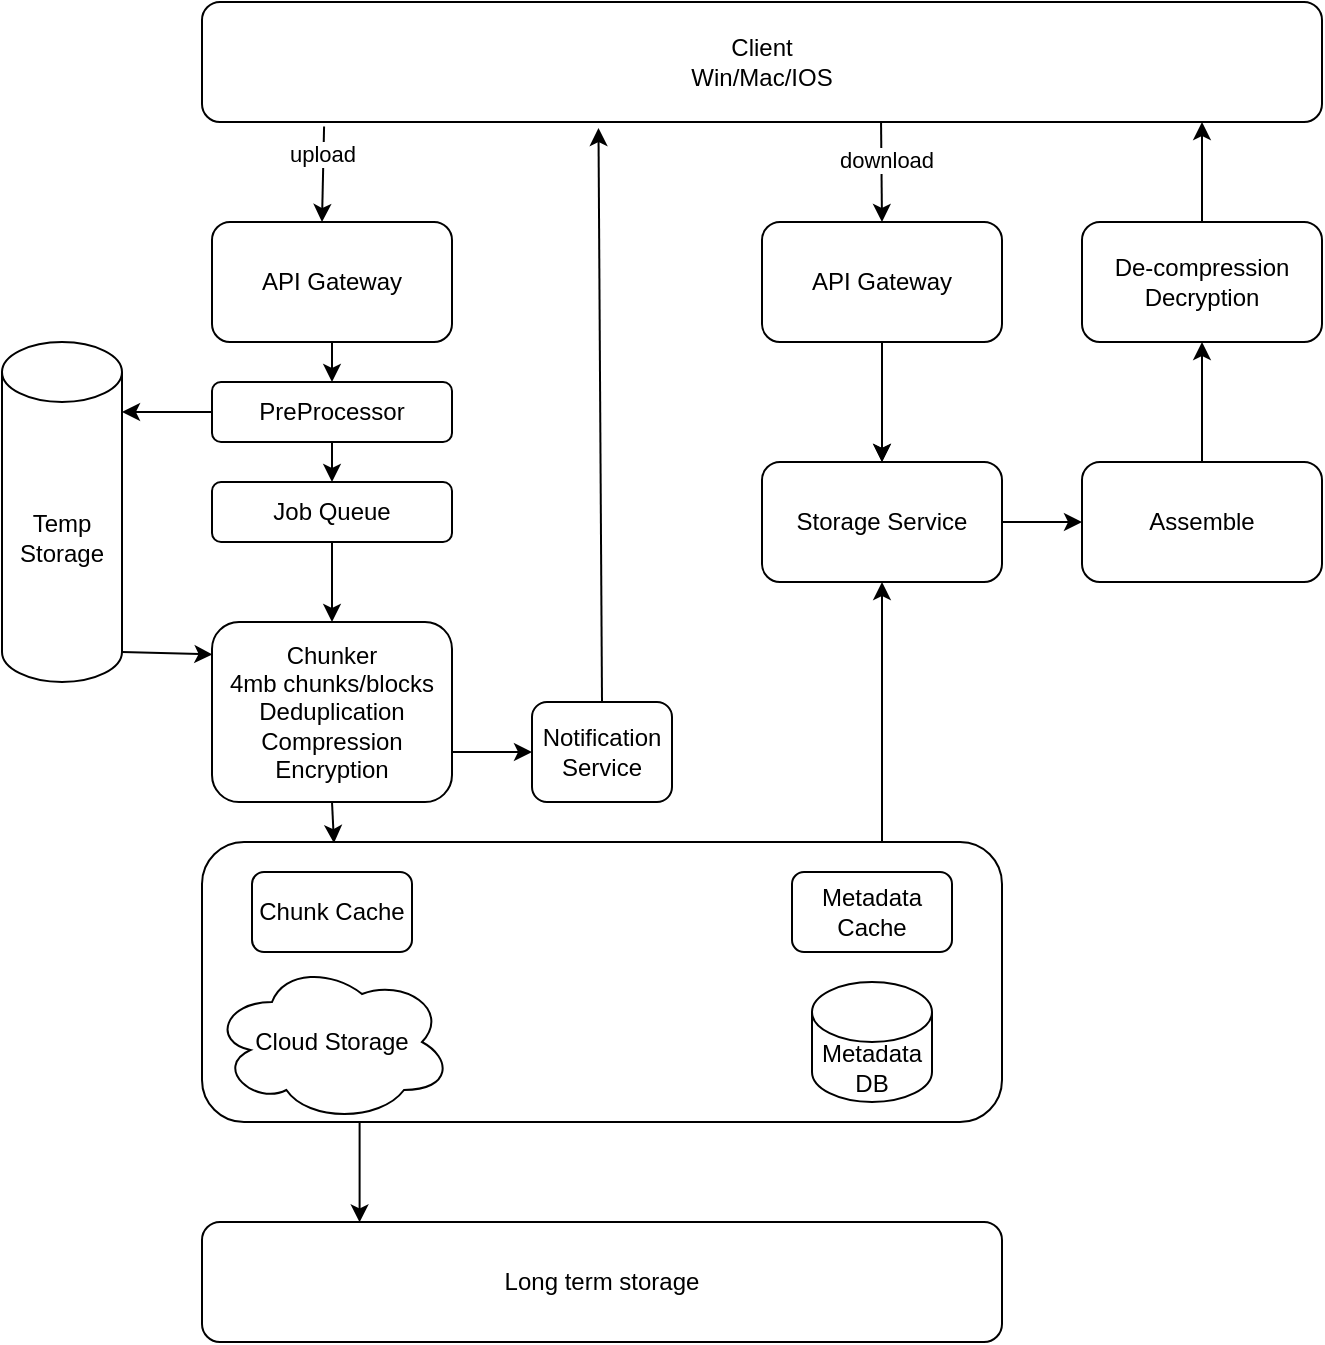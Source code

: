 <mxfile version="21.6.3" type="github">
  <diagram name="Page-1" id="MBPPT8XmERE-SGZNv0NV">
    <mxGraphModel dx="2266" dy="837" grid="1" gridSize="10" guides="1" tooltips="1" connect="1" arrows="1" fold="1" page="1" pageScale="1" pageWidth="850" pageHeight="1100" math="0" shadow="0">
      <root>
        <mxCell id="0" />
        <mxCell id="1" parent="0" />
        <mxCell id="wIf7DAMdGKU4eKdJtj5m-1" value="Client&lt;br&gt;Win/Mac/IOS" style="rounded=1;whiteSpace=wrap;html=1;" parent="1" vertex="1">
          <mxGeometry x="120" y="110" width="560" height="60" as="geometry" />
        </mxCell>
        <mxCell id="wIf7DAMdGKU4eKdJtj5m-3" value="" style="endArrow=classic;html=1;rounded=0;exitX=0.109;exitY=1.037;exitDx=0;exitDy=0;exitPerimeter=0;" parent="1" source="wIf7DAMdGKU4eKdJtj5m-1" edge="1">
          <mxGeometry width="50" height="50" relative="1" as="geometry">
            <mxPoint x="125" y="360" as="sourcePoint" />
            <mxPoint x="180" y="220" as="targetPoint" />
          </mxGeometry>
        </mxCell>
        <mxCell id="wIf7DAMdGKU4eKdJtj5m-31" value="upload" style="edgeLabel;html=1;align=center;verticalAlign=middle;resizable=0;points=[];" parent="wIf7DAMdGKU4eKdJtj5m-3" vertex="1" connectable="0">
          <mxGeometry x="-0.417" y="-1" relative="1" as="geometry">
            <mxPoint as="offset" />
          </mxGeometry>
        </mxCell>
        <mxCell id="wIf7DAMdGKU4eKdJtj5m-4" value="API Gateway" style="rounded=1;whiteSpace=wrap;html=1;" parent="1" vertex="1">
          <mxGeometry x="125" y="220" width="120" height="60" as="geometry" />
        </mxCell>
        <mxCell id="wIf7DAMdGKU4eKdJtj5m-6" value="" style="endArrow=classic;html=1;rounded=0;exitX=0.832;exitY=0.983;exitDx=0;exitDy=0;exitPerimeter=0;entryX=0.5;entryY=0;entryDx=0;entryDy=0;" parent="1" target="wIf7DAMdGKU4eKdJtj5m-7" edge="1">
          <mxGeometry width="50" height="50" relative="1" as="geometry">
            <mxPoint x="459.52" y="170.0" as="sourcePoint" />
            <mxPoint x="435" y="221.02" as="targetPoint" />
          </mxGeometry>
        </mxCell>
        <mxCell id="wIf7DAMdGKU4eKdJtj5m-32" value="download" style="edgeLabel;html=1;align=center;verticalAlign=middle;resizable=0;points=[];" parent="wIf7DAMdGKU4eKdJtj5m-6" vertex="1" connectable="0">
          <mxGeometry x="-0.239" y="2" relative="1" as="geometry">
            <mxPoint as="offset" />
          </mxGeometry>
        </mxCell>
        <mxCell id="wIf7DAMdGKU4eKdJtj5m-37" value="" style="edgeStyle=orthogonalEdgeStyle;rounded=0;orthogonalLoop=1;jettySize=auto;html=1;" parent="1" source="wIf7DAMdGKU4eKdJtj5m-7" target="wIf7DAMdGKU4eKdJtj5m-29" edge="1">
          <mxGeometry relative="1" as="geometry" />
        </mxCell>
        <mxCell id="wIf7DAMdGKU4eKdJtj5m-7" value="API Gateway" style="rounded=1;whiteSpace=wrap;html=1;" parent="1" vertex="1">
          <mxGeometry x="400" y="220.0" width="120" height="60" as="geometry" />
        </mxCell>
        <mxCell id="wIf7DAMdGKU4eKdJtj5m-8" value="Assemble" style="rounded=1;whiteSpace=wrap;html=1;" parent="1" vertex="1">
          <mxGeometry x="560" y="340" width="120" height="60" as="geometry" />
        </mxCell>
        <mxCell id="wIf7DAMdGKU4eKdJtj5m-15" value="" style="rounded=1;whiteSpace=wrap;html=1;" parent="1" vertex="1">
          <mxGeometry x="120" y="530" width="400" height="140" as="geometry" />
        </mxCell>
        <mxCell id="wIf7DAMdGKU4eKdJtj5m-11" value="Metadata DB" style="shape=cylinder3;whiteSpace=wrap;html=1;boundedLbl=1;backgroundOutline=1;size=15;" parent="1" vertex="1">
          <mxGeometry x="425" y="600" width="60" height="60" as="geometry" />
        </mxCell>
        <mxCell id="wIf7DAMdGKU4eKdJtj5m-12" value="Cloud Storage" style="ellipse;shape=cloud;whiteSpace=wrap;html=1;" parent="1" vertex="1">
          <mxGeometry x="125" y="590" width="120" height="80" as="geometry" />
        </mxCell>
        <mxCell id="wIf7DAMdGKU4eKdJtj5m-17" value="" style="endArrow=classic;html=1;rounded=0;exitX=0.5;exitY=1;exitDx=0;exitDy=0;entryX=0.165;entryY=0.004;entryDx=0;entryDy=0;entryPerimeter=0;" parent="1" target="wIf7DAMdGKU4eKdJtj5m-15" edge="1">
          <mxGeometry width="50" height="50" relative="1" as="geometry">
            <mxPoint x="185" y="510" as="sourcePoint" />
            <mxPoint x="40" y="450" as="targetPoint" />
          </mxGeometry>
        </mxCell>
        <mxCell id="wIf7DAMdGKU4eKdJtj5m-18" value="Long term storage" style="rounded=1;whiteSpace=wrap;html=1;" parent="1" vertex="1">
          <mxGeometry x="120" y="720" width="400" height="60" as="geometry" />
        </mxCell>
        <mxCell id="wIf7DAMdGKU4eKdJtj5m-19" value="" style="endArrow=classic;html=1;rounded=0;exitX=0.197;exitY=1.001;exitDx=0;exitDy=0;exitPerimeter=0;entryX=0.197;entryY=0.003;entryDx=0;entryDy=0;entryPerimeter=0;" parent="1" source="wIf7DAMdGKU4eKdJtj5m-15" target="wIf7DAMdGKU4eKdJtj5m-18" edge="1">
          <mxGeometry width="50" height="50" relative="1" as="geometry">
            <mxPoint x="160" y="690" as="sourcePoint" />
            <mxPoint x="199" y="690" as="targetPoint" />
          </mxGeometry>
        </mxCell>
        <mxCell id="wIf7DAMdGKU4eKdJtj5m-20" value="Notification Service" style="rounded=1;whiteSpace=wrap;html=1;" parent="1" vertex="1">
          <mxGeometry x="285" y="460" width="70" height="50" as="geometry" />
        </mxCell>
        <mxCell id="wIf7DAMdGKU4eKdJtj5m-21" value="" style="endArrow=classic;html=1;rounded=0;exitX=1;exitY=0.5;exitDx=0;exitDy=0;entryX=0;entryY=0.5;entryDx=0;entryDy=0;" parent="1" target="wIf7DAMdGKU4eKdJtj5m-20" edge="1">
          <mxGeometry width="50" height="50" relative="1" as="geometry">
            <mxPoint x="245" y="485" as="sourcePoint" />
            <mxPoint x="360" y="350" as="targetPoint" />
          </mxGeometry>
        </mxCell>
        <mxCell id="wIf7DAMdGKU4eKdJtj5m-25" value="" style="endArrow=classic;html=1;rounded=0;exitX=0.5;exitY=1;exitDx=0;exitDy=0;" parent="1" source="wIf7DAMdGKU4eKdJtj5m-4" edge="1">
          <mxGeometry width="50" height="50" relative="1" as="geometry">
            <mxPoint x="260" y="290" as="sourcePoint" />
            <mxPoint x="185" y="300" as="targetPoint" />
          </mxGeometry>
        </mxCell>
        <mxCell id="wIf7DAMdGKU4eKdJtj5m-27" value="De-compression&lt;br&gt;Decryption" style="rounded=1;whiteSpace=wrap;html=1;" parent="1" vertex="1">
          <mxGeometry x="560" y="220" width="120" height="60" as="geometry" />
        </mxCell>
        <mxCell id="wIf7DAMdGKU4eKdJtj5m-28" value="" style="endArrow=classic;html=1;rounded=0;entryX=0.5;entryY=0;entryDx=0;entryDy=0;" parent="1" target="wIf7DAMdGKU4eKdJtj5m-29" edge="1">
          <mxGeometry width="50" height="50" relative="1" as="geometry">
            <mxPoint x="460" y="300" as="sourcePoint" />
            <mxPoint x="463" y="410" as="targetPoint" />
          </mxGeometry>
        </mxCell>
        <mxCell id="wIf7DAMdGKU4eKdJtj5m-29" value="Storage Service" style="rounded=1;whiteSpace=wrap;html=1;" parent="1" vertex="1">
          <mxGeometry x="400" y="340" width="120" height="60" as="geometry" />
        </mxCell>
        <mxCell id="wIf7DAMdGKU4eKdJtj5m-30" value="" style="endArrow=classic;html=1;rounded=0;entryX=0.354;entryY=1.05;entryDx=0;entryDy=0;exitX=0.5;exitY=0;exitDx=0;exitDy=0;entryPerimeter=0;" parent="1" source="wIf7DAMdGKU4eKdJtj5m-20" target="wIf7DAMdGKU4eKdJtj5m-1" edge="1">
          <mxGeometry width="50" height="50" relative="1" as="geometry">
            <mxPoint x="310" y="350" as="sourcePoint" />
            <mxPoint x="360" y="300" as="targetPoint" />
          </mxGeometry>
        </mxCell>
        <mxCell id="wIf7DAMdGKU4eKdJtj5m-33" value="" style="endArrow=classic;html=1;rounded=0;entryX=0.5;entryY=1;entryDx=0;entryDy=0;" parent="1" target="wIf7DAMdGKU4eKdJtj5m-29" edge="1">
          <mxGeometry width="50" height="50" relative="1" as="geometry">
            <mxPoint x="460" y="530" as="sourcePoint" />
            <mxPoint x="620" y="490" as="targetPoint" />
          </mxGeometry>
        </mxCell>
        <mxCell id="wIf7DAMdGKU4eKdJtj5m-34" value="" style="endArrow=classic;html=1;rounded=0;exitX=1;exitY=0.5;exitDx=0;exitDy=0;entryX=0;entryY=0.5;entryDx=0;entryDy=0;" parent="1" source="wIf7DAMdGKU4eKdJtj5m-29" target="wIf7DAMdGKU4eKdJtj5m-8" edge="1">
          <mxGeometry width="50" height="50" relative="1" as="geometry">
            <mxPoint x="680" y="550" as="sourcePoint" />
            <mxPoint x="730" y="500" as="targetPoint" />
          </mxGeometry>
        </mxCell>
        <mxCell id="wIf7DAMdGKU4eKdJtj5m-35" value="" style="endArrow=classic;html=1;rounded=0;exitX=0.5;exitY=0;exitDx=0;exitDy=0;entryX=0.5;entryY=1;entryDx=0;entryDy=0;" parent="1" source="wIf7DAMdGKU4eKdJtj5m-8" target="wIf7DAMdGKU4eKdJtj5m-27" edge="1">
          <mxGeometry width="50" height="50" relative="1" as="geometry">
            <mxPoint x="760" y="390" as="sourcePoint" />
            <mxPoint x="810" y="340" as="targetPoint" />
          </mxGeometry>
        </mxCell>
        <mxCell id="wIf7DAMdGKU4eKdJtj5m-36" value="" style="endArrow=classic;html=1;rounded=0;exitX=0.5;exitY=0;exitDx=0;exitDy=0;" parent="1" source="wIf7DAMdGKU4eKdJtj5m-27" edge="1">
          <mxGeometry width="50" height="50" relative="1" as="geometry">
            <mxPoint x="620" y="250" as="sourcePoint" />
            <mxPoint x="620" y="170" as="targetPoint" />
          </mxGeometry>
        </mxCell>
        <mxCell id="wIf7DAMdGKU4eKdJtj5m-38" value="Metadata Cache" style="rounded=1;whiteSpace=wrap;html=1;" parent="1" vertex="1">
          <mxGeometry x="415" y="545" width="80" height="40" as="geometry" />
        </mxCell>
        <mxCell id="wIf7DAMdGKU4eKdJtj5m-39" value="Chunk Cache" style="rounded=1;whiteSpace=wrap;html=1;" parent="1" vertex="1">
          <mxGeometry x="145" y="545" width="80" height="40" as="geometry" />
        </mxCell>
        <mxCell id="Nsm7VlbRt4dVgcTsbUhO-1" value="" style="endArrow=classic;html=1;rounded=0;entryX=0.5;entryY=0;entryDx=0;entryDy=0;" parent="1" target="wIf7DAMdGKU4eKdJtj5m-24" edge="1">
          <mxGeometry width="50" height="50" relative="1" as="geometry">
            <mxPoint x="185" y="380" as="sourcePoint" />
            <mxPoint x="185" y="450" as="targetPoint" />
          </mxGeometry>
        </mxCell>
        <mxCell id="wIf7DAMdGKU4eKdJtj5m-24" value="Chunker&lt;br style=&quot;border-color: var(--border-color);&quot;&gt;4mb chunks/blocks&lt;br style=&quot;border-color: var(--border-color);&quot;&gt;Deduplication&lt;br&gt;Compression&lt;br&gt;Encryption" style="rounded=1;whiteSpace=wrap;html=1;" parent="1" vertex="1">
          <mxGeometry x="125" y="420" width="120" height="90" as="geometry" />
        </mxCell>
        <mxCell id="Nsm7VlbRt4dVgcTsbUhO-2" value="PreProcessor" style="rounded=1;whiteSpace=wrap;html=1;" parent="1" vertex="1">
          <mxGeometry x="125" y="300" width="120" height="30" as="geometry" />
        </mxCell>
        <mxCell id="Nsm7VlbRt4dVgcTsbUhO-4" value="Temp Storage" style="shape=cylinder3;whiteSpace=wrap;html=1;boundedLbl=1;backgroundOutline=1;size=15;" parent="1" vertex="1">
          <mxGeometry x="20" y="280" width="60" height="170" as="geometry" />
        </mxCell>
        <mxCell id="Nsm7VlbRt4dVgcTsbUhO-5" value="" style="endArrow=classic;html=1;rounded=0;exitX=0;exitY=0.5;exitDx=0;exitDy=0;" parent="1" source="Nsm7VlbRt4dVgcTsbUhO-2" edge="1">
          <mxGeometry width="50" height="50" relative="1" as="geometry">
            <mxPoint x="130" y="400" as="sourcePoint" />
            <mxPoint x="80" y="315" as="targetPoint" />
          </mxGeometry>
        </mxCell>
        <mxCell id="Nsm7VlbRt4dVgcTsbUhO-7" value="Job Queue" style="rounded=1;whiteSpace=wrap;html=1;" parent="1" vertex="1">
          <mxGeometry x="125" y="350" width="120" height="30" as="geometry" />
        </mxCell>
        <mxCell id="Nsm7VlbRt4dVgcTsbUhO-8" value="" style="endArrow=classic;html=1;rounded=0;exitX=0.5;exitY=1;exitDx=0;exitDy=0;entryX=0.5;entryY=0;entryDx=0;entryDy=0;" parent="1" source="Nsm7VlbRt4dVgcTsbUhO-2" target="Nsm7VlbRt4dVgcTsbUhO-7" edge="1">
          <mxGeometry width="50" height="50" relative="1" as="geometry">
            <mxPoint x="400" y="460" as="sourcePoint" />
            <mxPoint x="450" y="410" as="targetPoint" />
          </mxGeometry>
        </mxCell>
        <mxCell id="Nsm7VlbRt4dVgcTsbUhO-9" value="" style="endArrow=classic;html=1;rounded=0;exitX=1;exitY=1;exitDx=0;exitDy=-15;exitPerimeter=0;entryX=0.002;entryY=0.18;entryDx=0;entryDy=0;entryPerimeter=0;" parent="1" source="Nsm7VlbRt4dVgcTsbUhO-4" target="wIf7DAMdGKU4eKdJtj5m-24" edge="1">
          <mxGeometry width="50" height="50" relative="1" as="geometry">
            <mxPoint x="-280" y="430" as="sourcePoint" />
            <mxPoint x="-230" y="380" as="targetPoint" />
          </mxGeometry>
        </mxCell>
      </root>
    </mxGraphModel>
  </diagram>
</mxfile>
